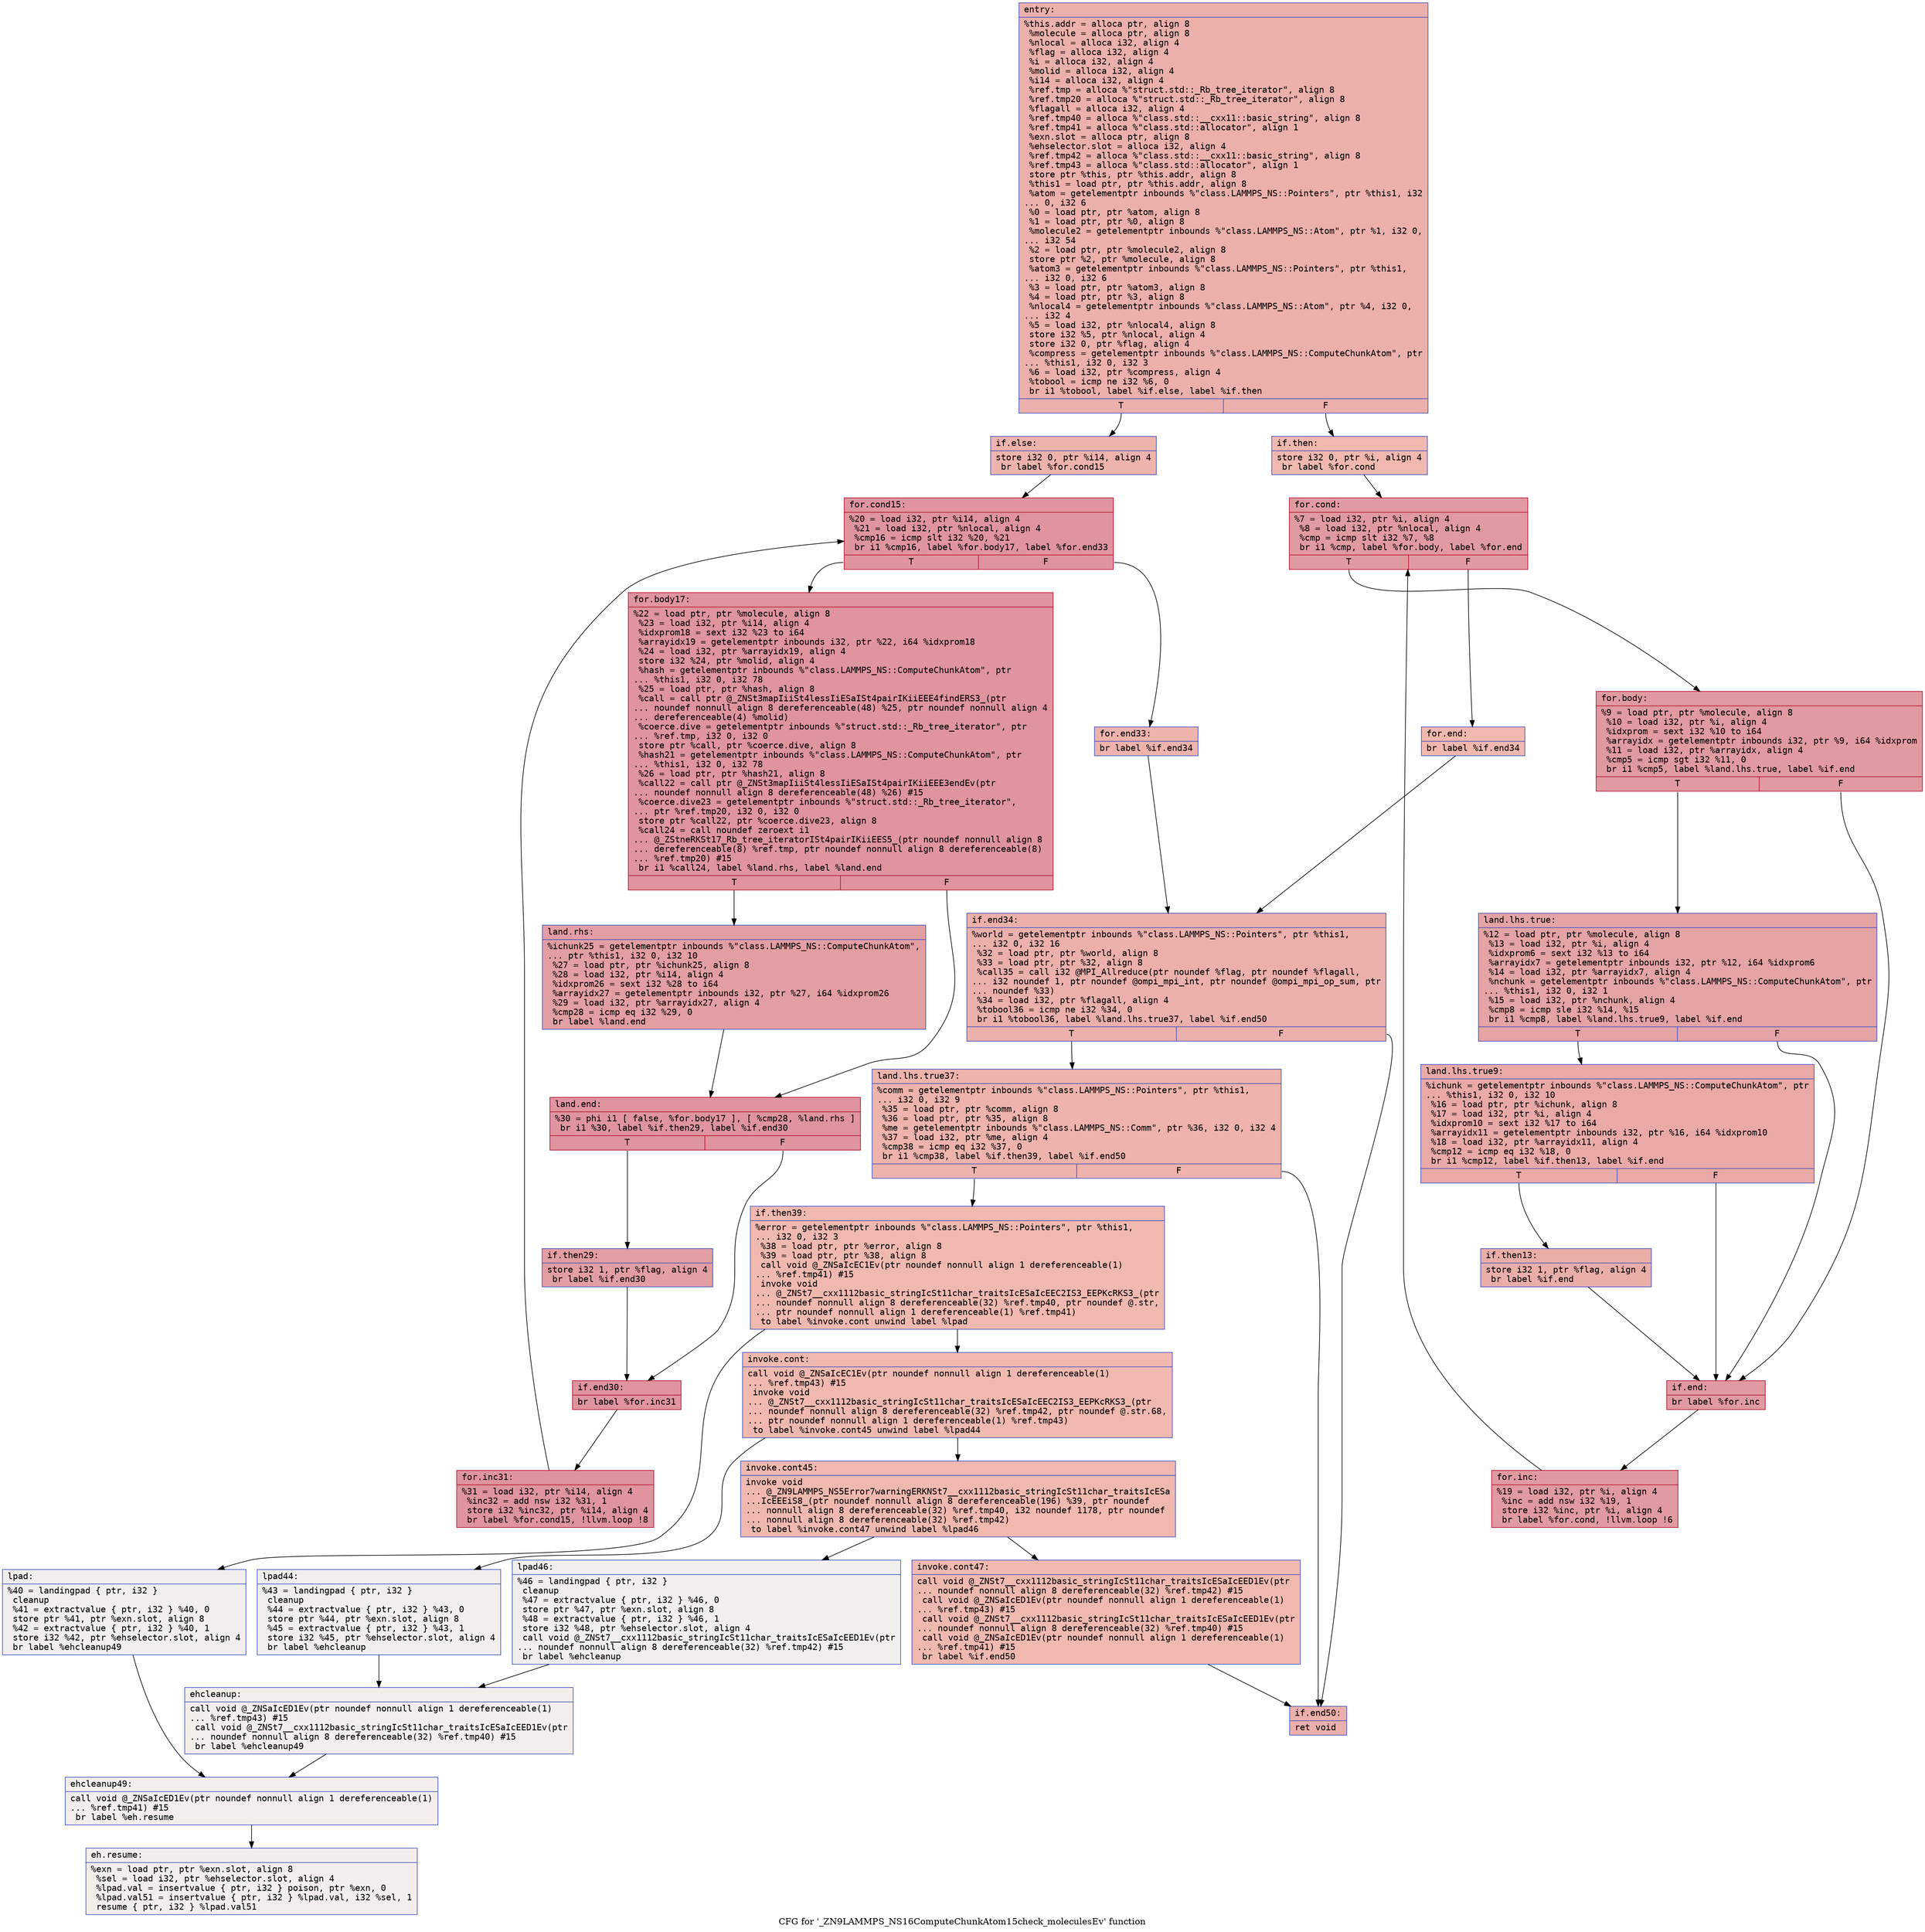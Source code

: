 digraph "CFG for '_ZN9LAMMPS_NS16ComputeChunkAtom15check_moleculesEv' function" {
	label="CFG for '_ZN9LAMMPS_NS16ComputeChunkAtom15check_moleculesEv' function";

	Node0x56369a81a900 [shape=record,color="#3d50c3ff", style=filled, fillcolor="#d24b4070" fontname="Courier",label="{entry:\l|  %this.addr = alloca ptr, align 8\l  %molecule = alloca ptr, align 8\l  %nlocal = alloca i32, align 4\l  %flag = alloca i32, align 4\l  %i = alloca i32, align 4\l  %molid = alloca i32, align 4\l  %i14 = alloca i32, align 4\l  %ref.tmp = alloca %\"struct.std::_Rb_tree_iterator\", align 8\l  %ref.tmp20 = alloca %\"struct.std::_Rb_tree_iterator\", align 8\l  %flagall = alloca i32, align 4\l  %ref.tmp40 = alloca %\"class.std::__cxx11::basic_string\", align 8\l  %ref.tmp41 = alloca %\"class.std::allocator\", align 1\l  %exn.slot = alloca ptr, align 8\l  %ehselector.slot = alloca i32, align 4\l  %ref.tmp42 = alloca %\"class.std::__cxx11::basic_string\", align 8\l  %ref.tmp43 = alloca %\"class.std::allocator\", align 1\l  store ptr %this, ptr %this.addr, align 8\l  %this1 = load ptr, ptr %this.addr, align 8\l  %atom = getelementptr inbounds %\"class.LAMMPS_NS::Pointers\", ptr %this1, i32\l... 0, i32 6\l  %0 = load ptr, ptr %atom, align 8\l  %1 = load ptr, ptr %0, align 8\l  %molecule2 = getelementptr inbounds %\"class.LAMMPS_NS::Atom\", ptr %1, i32 0,\l... i32 54\l  %2 = load ptr, ptr %molecule2, align 8\l  store ptr %2, ptr %molecule, align 8\l  %atom3 = getelementptr inbounds %\"class.LAMMPS_NS::Pointers\", ptr %this1,\l... i32 0, i32 6\l  %3 = load ptr, ptr %atom3, align 8\l  %4 = load ptr, ptr %3, align 8\l  %nlocal4 = getelementptr inbounds %\"class.LAMMPS_NS::Atom\", ptr %4, i32 0,\l... i32 4\l  %5 = load i32, ptr %nlocal4, align 8\l  store i32 %5, ptr %nlocal, align 4\l  store i32 0, ptr %flag, align 4\l  %compress = getelementptr inbounds %\"class.LAMMPS_NS::ComputeChunkAtom\", ptr\l... %this1, i32 0, i32 3\l  %6 = load i32, ptr %compress, align 4\l  %tobool = icmp ne i32 %6, 0\l  br i1 %tobool, label %if.else, label %if.then\l|{<s0>T|<s1>F}}"];
	Node0x56369a81a900:s0 -> Node0x56369a81afd0[tooltip="entry -> if.else\nProbability 62.50%" ];
	Node0x56369a81a900:s1 -> Node0x56369a81b040[tooltip="entry -> if.then\nProbability 37.50%" ];
	Node0x56369a81b040 [shape=record,color="#3d50c3ff", style=filled, fillcolor="#dc5d4a70" fontname="Courier",label="{if.then:\l|  store i32 0, ptr %i, align 4\l  br label %for.cond\l}"];
	Node0x56369a81b040 -> Node0x56369a81c390[tooltip="if.then -> for.cond\nProbability 100.00%" ];
	Node0x56369a81c390 [shape=record,color="#b70d28ff", style=filled, fillcolor="#bb1b2c70" fontname="Courier",label="{for.cond:\l|  %7 = load i32, ptr %i, align 4\l  %8 = load i32, ptr %nlocal, align 4\l  %cmp = icmp slt i32 %7, %8\l  br i1 %cmp, label %for.body, label %for.end\l|{<s0>T|<s1>F}}"];
	Node0x56369a81c390:s0 -> Node0x56369a81c630[tooltip="for.cond -> for.body\nProbability 96.88%" ];
	Node0x56369a81c390:s1 -> Node0x56369a81c6b0[tooltip="for.cond -> for.end\nProbability 3.12%" ];
	Node0x56369a81c630 [shape=record,color="#b70d28ff", style=filled, fillcolor="#bb1b2c70" fontname="Courier",label="{for.body:\l|  %9 = load ptr, ptr %molecule, align 8\l  %10 = load i32, ptr %i, align 4\l  %idxprom = sext i32 %10 to i64\l  %arrayidx = getelementptr inbounds i32, ptr %9, i64 %idxprom\l  %11 = load i32, ptr %arrayidx, align 4\l  %cmp5 = icmp sgt i32 %11, 0\l  br i1 %cmp5, label %land.lhs.true, label %if.end\l|{<s0>T|<s1>F}}"];
	Node0x56369a81c630:s0 -> Node0x56369a81cb60[tooltip="for.body -> land.lhs.true\nProbability 62.50%" ];
	Node0x56369a81c630:s1 -> Node0x56369a81cbe0[tooltip="for.body -> if.end\nProbability 37.50%" ];
	Node0x56369a81cb60 [shape=record,color="#3d50c3ff", style=filled, fillcolor="#c32e3170" fontname="Courier",label="{land.lhs.true:\l|  %12 = load ptr, ptr %molecule, align 8\l  %13 = load i32, ptr %i, align 4\l  %idxprom6 = sext i32 %13 to i64\l  %arrayidx7 = getelementptr inbounds i32, ptr %12, i64 %idxprom6\l  %14 = load i32, ptr %arrayidx7, align 4\l  %nchunk = getelementptr inbounds %\"class.LAMMPS_NS::ComputeChunkAtom\", ptr\l... %this1, i32 0, i32 1\l  %15 = load i32, ptr %nchunk, align 4\l  %cmp8 = icmp sle i32 %14, %15\l  br i1 %cmp8, label %land.lhs.true9, label %if.end\l|{<s0>T|<s1>F}}"];
	Node0x56369a81cb60:s0 -> Node0x56369a81d200[tooltip="land.lhs.true -> land.lhs.true9\nProbability 50.00%" ];
	Node0x56369a81cb60:s1 -> Node0x56369a81cbe0[tooltip="land.lhs.true -> if.end\nProbability 50.00%" ];
	Node0x56369a81d200 [shape=record,color="#3d50c3ff", style=filled, fillcolor="#ca3b3770" fontname="Courier",label="{land.lhs.true9:\l|  %ichunk = getelementptr inbounds %\"class.LAMMPS_NS::ComputeChunkAtom\", ptr\l... %this1, i32 0, i32 10\l  %16 = load ptr, ptr %ichunk, align 8\l  %17 = load i32, ptr %i, align 4\l  %idxprom10 = sext i32 %17 to i64\l  %arrayidx11 = getelementptr inbounds i32, ptr %16, i64 %idxprom10\l  %18 = load i32, ptr %arrayidx11, align 4\l  %cmp12 = icmp eq i32 %18, 0\l  br i1 %cmp12, label %if.then13, label %if.end\l|{<s0>T|<s1>F}}"];
	Node0x56369a81d200:s0 -> Node0x56369a81d7b0[tooltip="land.lhs.true9 -> if.then13\nProbability 37.50%" ];
	Node0x56369a81d200:s1 -> Node0x56369a81cbe0[tooltip="land.lhs.true9 -> if.end\nProbability 62.50%" ];
	Node0x56369a81d7b0 [shape=record,color="#3d50c3ff", style=filled, fillcolor="#d0473d70" fontname="Courier",label="{if.then13:\l|  store i32 1, ptr %flag, align 4\l  br label %if.end\l}"];
	Node0x56369a81d7b0 -> Node0x56369a81cbe0[tooltip="if.then13 -> if.end\nProbability 100.00%" ];
	Node0x56369a81cbe0 [shape=record,color="#b70d28ff", style=filled, fillcolor="#bb1b2c70" fontname="Courier",label="{if.end:\l|  br label %for.inc\l}"];
	Node0x56369a81cbe0 -> Node0x56369a81d9f0[tooltip="if.end -> for.inc\nProbability 100.00%" ];
	Node0x56369a81d9f0 [shape=record,color="#b70d28ff", style=filled, fillcolor="#bb1b2c70" fontname="Courier",label="{for.inc:\l|  %19 = load i32, ptr %i, align 4\l  %inc = add nsw i32 %19, 1\l  store i32 %inc, ptr %i, align 4\l  br label %for.cond, !llvm.loop !6\l}"];
	Node0x56369a81d9f0 -> Node0x56369a81c390[tooltip="for.inc -> for.cond\nProbability 100.00%" ];
	Node0x56369a81c6b0 [shape=record,color="#3d50c3ff", style=filled, fillcolor="#dc5d4a70" fontname="Courier",label="{for.end:\l|  br label %if.end34\l}"];
	Node0x56369a81c6b0 -> Node0x56369a81dda0[tooltip="for.end -> if.end34\nProbability 100.00%" ];
	Node0x56369a81afd0 [shape=record,color="#3d50c3ff", style=filled, fillcolor="#d6524470" fontname="Courier",label="{if.else:\l|  store i32 0, ptr %i14, align 4\l  br label %for.cond15\l}"];
	Node0x56369a81afd0 -> Node0x56369a81c0e0[tooltip="if.else -> for.cond15\nProbability 100.00%" ];
	Node0x56369a81c0e0 [shape=record,color="#b70d28ff", style=filled, fillcolor="#b70d2870" fontname="Courier",label="{for.cond15:\l|  %20 = load i32, ptr %i14, align 4\l  %21 = load i32, ptr %nlocal, align 4\l  %cmp16 = icmp slt i32 %20, %21\l  br i1 %cmp16, label %for.body17, label %for.end33\l|{<s0>T|<s1>F}}"];
	Node0x56369a81c0e0:s0 -> Node0x56369a7e3fc0[tooltip="for.cond15 -> for.body17\nProbability 96.88%" ];
	Node0x56369a81c0e0:s1 -> Node0x56369a7f4990[tooltip="for.cond15 -> for.end33\nProbability 3.12%" ];
	Node0x56369a7e3fc0 [shape=record,color="#b70d28ff", style=filled, fillcolor="#b70d2870" fontname="Courier",label="{for.body17:\l|  %22 = load ptr, ptr %molecule, align 8\l  %23 = load i32, ptr %i14, align 4\l  %idxprom18 = sext i32 %23 to i64\l  %arrayidx19 = getelementptr inbounds i32, ptr %22, i64 %idxprom18\l  %24 = load i32, ptr %arrayidx19, align 4\l  store i32 %24, ptr %molid, align 4\l  %hash = getelementptr inbounds %\"class.LAMMPS_NS::ComputeChunkAtom\", ptr\l... %this1, i32 0, i32 78\l  %25 = load ptr, ptr %hash, align 8\l  %call = call ptr @_ZNSt3mapIiiSt4lessIiESaISt4pairIKiiEEE4findERS3_(ptr\l... noundef nonnull align 8 dereferenceable(48) %25, ptr noundef nonnull align 4\l... dereferenceable(4) %molid)\l  %coerce.dive = getelementptr inbounds %\"struct.std::_Rb_tree_iterator\", ptr\l... %ref.tmp, i32 0, i32 0\l  store ptr %call, ptr %coerce.dive, align 8\l  %hash21 = getelementptr inbounds %\"class.LAMMPS_NS::ComputeChunkAtom\", ptr\l... %this1, i32 0, i32 78\l  %26 = load ptr, ptr %hash21, align 8\l  %call22 = call ptr @_ZNSt3mapIiiSt4lessIiESaISt4pairIKiiEEE3endEv(ptr\l... noundef nonnull align 8 dereferenceable(48) %26) #15\l  %coerce.dive23 = getelementptr inbounds %\"struct.std::_Rb_tree_iterator\",\l... ptr %ref.tmp20, i32 0, i32 0\l  store ptr %call22, ptr %coerce.dive23, align 8\l  %call24 = call noundef zeroext i1\l... @_ZStneRKSt17_Rb_tree_iteratorISt4pairIKiiEES5_(ptr noundef nonnull align 8\l... dereferenceable(8) %ref.tmp, ptr noundef nonnull align 8 dereferenceable(8)\l... %ref.tmp20) #15\l  br i1 %call24, label %land.rhs, label %land.end\l|{<s0>T|<s1>F}}"];
	Node0x56369a7e3fc0:s0 -> Node0x56369a81f2e0[tooltip="for.body17 -> land.rhs\nProbability 50.00%" ];
	Node0x56369a7e3fc0:s1 -> Node0x56369a81f360[tooltip="for.body17 -> land.end\nProbability 50.00%" ];
	Node0x56369a81f2e0 [shape=record,color="#3d50c3ff", style=filled, fillcolor="#be242e70" fontname="Courier",label="{land.rhs:\l|  %ichunk25 = getelementptr inbounds %\"class.LAMMPS_NS::ComputeChunkAtom\",\l... ptr %this1, i32 0, i32 10\l  %27 = load ptr, ptr %ichunk25, align 8\l  %28 = load i32, ptr %i14, align 4\l  %idxprom26 = sext i32 %28 to i64\l  %arrayidx27 = getelementptr inbounds i32, ptr %27, i64 %idxprom26\l  %29 = load i32, ptr %arrayidx27, align 4\l  %cmp28 = icmp eq i32 %29, 0\l  br label %land.end\l}"];
	Node0x56369a81f2e0 -> Node0x56369a81f360[tooltip="land.rhs -> land.end\nProbability 100.00%" ];
	Node0x56369a81f360 [shape=record,color="#b70d28ff", style=filled, fillcolor="#b70d2870" fontname="Courier",label="{land.end:\l|  %30 = phi i1 [ false, %for.body17 ], [ %cmp28, %land.rhs ]\l  br i1 %30, label %if.then29, label %if.end30\l|{<s0>T|<s1>F}}"];
	Node0x56369a81f360:s0 -> Node0x56369a81f9d0[tooltip="land.end -> if.then29\nProbability 50.00%" ];
	Node0x56369a81f360:s1 -> Node0x56369a81fab0[tooltip="land.end -> if.end30\nProbability 50.00%" ];
	Node0x56369a81f9d0 [shape=record,color="#3d50c3ff", style=filled, fillcolor="#be242e70" fontname="Courier",label="{if.then29:\l|  store i32 1, ptr %flag, align 4\l  br label %if.end30\l}"];
	Node0x56369a81f9d0 -> Node0x56369a81fab0[tooltip="if.then29 -> if.end30\nProbability 100.00%" ];
	Node0x56369a81fab0 [shape=record,color="#b70d28ff", style=filled, fillcolor="#b70d2870" fontname="Courier",label="{if.end30:\l|  br label %for.inc31\l}"];
	Node0x56369a81fab0 -> Node0x56369a81fd50[tooltip="if.end30 -> for.inc31\nProbability 100.00%" ];
	Node0x56369a81fd50 [shape=record,color="#b70d28ff", style=filled, fillcolor="#b70d2870" fontname="Courier",label="{for.inc31:\l|  %31 = load i32, ptr %i14, align 4\l  %inc32 = add nsw i32 %31, 1\l  store i32 %inc32, ptr %i14, align 4\l  br label %for.cond15, !llvm.loop !8\l}"];
	Node0x56369a81fd50 -> Node0x56369a81c0e0[tooltip="for.inc31 -> for.cond15\nProbability 100.00%" ];
	Node0x56369a7f4990 [shape=record,color="#3d50c3ff", style=filled, fillcolor="#d6524470" fontname="Courier",label="{for.end33:\l|  br label %if.end34\l}"];
	Node0x56369a7f4990 -> Node0x56369a81dda0[tooltip="for.end33 -> if.end34\nProbability 100.00%" ];
	Node0x56369a81dda0 [shape=record,color="#3d50c3ff", style=filled, fillcolor="#d24b4070" fontname="Courier",label="{if.end34:\l|  %world = getelementptr inbounds %\"class.LAMMPS_NS::Pointers\", ptr %this1,\l... i32 0, i32 16\l  %32 = load ptr, ptr %world, align 8\l  %33 = load ptr, ptr %32, align 8\l  %call35 = call i32 @MPI_Allreduce(ptr noundef %flag, ptr noundef %flagall,\l... i32 noundef 1, ptr noundef @ompi_mpi_int, ptr noundef @ompi_mpi_op_sum, ptr\l... noundef %33)\l  %34 = load i32, ptr %flagall, align 4\l  %tobool36 = icmp ne i32 %34, 0\l  br i1 %tobool36, label %land.lhs.true37, label %if.end50\l|{<s0>T|<s1>F}}"];
	Node0x56369a81dda0:s0 -> Node0x56369a8206b0[tooltip="if.end34 -> land.lhs.true37\nProbability 62.50%" ];
	Node0x56369a81dda0:s1 -> Node0x56369a820730[tooltip="if.end34 -> if.end50\nProbability 37.50%" ];
	Node0x56369a8206b0 [shape=record,color="#3d50c3ff", style=filled, fillcolor="#d6524470" fontname="Courier",label="{land.lhs.true37:\l|  %comm = getelementptr inbounds %\"class.LAMMPS_NS::Pointers\", ptr %this1,\l... i32 0, i32 9\l  %35 = load ptr, ptr %comm, align 8\l  %36 = load ptr, ptr %35, align 8\l  %me = getelementptr inbounds %\"class.LAMMPS_NS::Comm\", ptr %36, i32 0, i32 4\l  %37 = load i32, ptr %me, align 4\l  %cmp38 = icmp eq i32 %37, 0\l  br i1 %cmp38, label %if.then39, label %if.end50\l|{<s0>T|<s1>F}}"];
	Node0x56369a8206b0:s0 -> Node0x56369a820c60[tooltip="land.lhs.true37 -> if.then39\nProbability 37.50%" ];
	Node0x56369a8206b0:s1 -> Node0x56369a820730[tooltip="land.lhs.true37 -> if.end50\nProbability 62.50%" ];
	Node0x56369a820c60 [shape=record,color="#3d50c3ff", style=filled, fillcolor="#de614d70" fontname="Courier",label="{if.then39:\l|  %error = getelementptr inbounds %\"class.LAMMPS_NS::Pointers\", ptr %this1,\l... i32 0, i32 3\l  %38 = load ptr, ptr %error, align 8\l  %39 = load ptr, ptr %38, align 8\l  call void @_ZNSaIcEC1Ev(ptr noundef nonnull align 1 dereferenceable(1)\l... %ref.tmp41) #15\l  invoke void\l... @_ZNSt7__cxx1112basic_stringIcSt11char_traitsIcESaIcEEC2IS3_EEPKcRKS3_(ptr\l... noundef nonnull align 8 dereferenceable(32) %ref.tmp40, ptr noundef @.str,\l... ptr noundef nonnull align 1 dereferenceable(1) %ref.tmp41)\l          to label %invoke.cont unwind label %lpad\l}"];
	Node0x56369a820c60 -> Node0x56369a8210c0[tooltip="if.then39 -> invoke.cont\nProbability 100.00%" ];
	Node0x56369a820c60 -> Node0x56369a821140[tooltip="if.then39 -> lpad\nProbability 0.00%" ];
	Node0x56369a8210c0 [shape=record,color="#3d50c3ff", style=filled, fillcolor="#de614d70" fontname="Courier",label="{invoke.cont:\l|  call void @_ZNSaIcEC1Ev(ptr noundef nonnull align 1 dereferenceable(1)\l... %ref.tmp43) #15\l  invoke void\l... @_ZNSt7__cxx1112basic_stringIcSt11char_traitsIcESaIcEEC2IS3_EEPKcRKS3_(ptr\l... noundef nonnull align 8 dereferenceable(32) %ref.tmp42, ptr noundef @.str.68,\l... ptr noundef nonnull align 1 dereferenceable(1) %ref.tmp43)\l          to label %invoke.cont45 unwind label %lpad44\l}"];
	Node0x56369a8210c0 -> Node0x56369a821460[tooltip="invoke.cont -> invoke.cont45\nProbability 100.00%" ];
	Node0x56369a8210c0 -> Node0x56369a8214b0[tooltip="invoke.cont -> lpad44\nProbability 0.00%" ];
	Node0x56369a821460 [shape=record,color="#3d50c3ff", style=filled, fillcolor="#de614d70" fontname="Courier",label="{invoke.cont45:\l|  invoke void\l... @_ZN9LAMMPS_NS5Error7warningERKNSt7__cxx1112basic_stringIcSt11char_traitsIcESa\l...IcEEEiS8_(ptr noundef nonnull align 8 dereferenceable(196) %39, ptr noundef\l... nonnull align 8 dereferenceable(32) %ref.tmp40, i32 noundef 1178, ptr noundef\l... nonnull align 8 dereferenceable(32) %ref.tmp42)\l          to label %invoke.cont47 unwind label %lpad46\l}"];
	Node0x56369a821460 -> Node0x56369a821410[tooltip="invoke.cont45 -> invoke.cont47\nProbability 100.00%" ];
	Node0x56369a821460 -> Node0x56369a821770[tooltip="invoke.cont45 -> lpad46\nProbability 0.00%" ];
	Node0x56369a821410 [shape=record,color="#3d50c3ff", style=filled, fillcolor="#de614d70" fontname="Courier",label="{invoke.cont47:\l|  call void @_ZNSt7__cxx1112basic_stringIcSt11char_traitsIcESaIcEED1Ev(ptr\l... noundef nonnull align 8 dereferenceable(32) %ref.tmp42) #15\l  call void @_ZNSaIcED1Ev(ptr noundef nonnull align 1 dereferenceable(1)\l... %ref.tmp43) #15\l  call void @_ZNSt7__cxx1112basic_stringIcSt11char_traitsIcESaIcEED1Ev(ptr\l... noundef nonnull align 8 dereferenceable(32) %ref.tmp40) #15\l  call void @_ZNSaIcED1Ev(ptr noundef nonnull align 1 dereferenceable(1)\l... %ref.tmp41) #15\l  br label %if.end50\l}"];
	Node0x56369a821410 -> Node0x56369a820730[tooltip="invoke.cont47 -> if.end50\nProbability 100.00%" ];
	Node0x56369a821140 [shape=record,color="#3d50c3ff", style=filled, fillcolor="#e0dbd870" fontname="Courier",label="{lpad:\l|  %40 = landingpad \{ ptr, i32 \}\l          cleanup\l  %41 = extractvalue \{ ptr, i32 \} %40, 0\l  store ptr %41, ptr %exn.slot, align 8\l  %42 = extractvalue \{ ptr, i32 \} %40, 1\l  store i32 %42, ptr %ehselector.slot, align 4\l  br label %ehcleanup49\l}"];
	Node0x56369a821140 -> Node0x56369a822230[tooltip="lpad -> ehcleanup49\nProbability 100.00%" ];
	Node0x56369a8214b0 [shape=record,color="#3d50c3ff", style=filled, fillcolor="#e0dbd870" fontname="Courier",label="{lpad44:\l|  %43 = landingpad \{ ptr, i32 \}\l          cleanup\l  %44 = extractvalue \{ ptr, i32 \} %43, 0\l  store ptr %44, ptr %exn.slot, align 8\l  %45 = extractvalue \{ ptr, i32 \} %43, 1\l  store i32 %45, ptr %ehselector.slot, align 4\l  br label %ehcleanup\l}"];
	Node0x56369a8214b0 -> Node0x56369a8225a0[tooltip="lpad44 -> ehcleanup\nProbability 100.00%" ];
	Node0x56369a821770 [shape=record,color="#3d50c3ff", style=filled, fillcolor="#e0dbd870" fontname="Courier",label="{lpad46:\l|  %46 = landingpad \{ ptr, i32 \}\l          cleanup\l  %47 = extractvalue \{ ptr, i32 \} %46, 0\l  store ptr %47, ptr %exn.slot, align 8\l  %48 = extractvalue \{ ptr, i32 \} %46, 1\l  store i32 %48, ptr %ehselector.slot, align 4\l  call void @_ZNSt7__cxx1112basic_stringIcSt11char_traitsIcESaIcEED1Ev(ptr\l... noundef nonnull align 8 dereferenceable(32) %ref.tmp42) #15\l  br label %ehcleanup\l}"];
	Node0x56369a821770 -> Node0x56369a8225a0[tooltip="lpad46 -> ehcleanup\nProbability 100.00%" ];
	Node0x56369a8225a0 [shape=record,color="#3d50c3ff", style=filled, fillcolor="#e3d9d370" fontname="Courier",label="{ehcleanup:\l|  call void @_ZNSaIcED1Ev(ptr noundef nonnull align 1 dereferenceable(1)\l... %ref.tmp43) #15\l  call void @_ZNSt7__cxx1112basic_stringIcSt11char_traitsIcESaIcEED1Ev(ptr\l... noundef nonnull align 8 dereferenceable(32) %ref.tmp40) #15\l  br label %ehcleanup49\l}"];
	Node0x56369a8225a0 -> Node0x56369a822230[tooltip="ehcleanup -> ehcleanup49\nProbability 100.00%" ];
	Node0x56369a822230 [shape=record,color="#3d50c3ff", style=filled, fillcolor="#e5d8d170" fontname="Courier",label="{ehcleanup49:\l|  call void @_ZNSaIcED1Ev(ptr noundef nonnull align 1 dereferenceable(1)\l... %ref.tmp41) #15\l  br label %eh.resume\l}"];
	Node0x56369a822230 -> Node0x56369a823660[tooltip="ehcleanup49 -> eh.resume\nProbability 100.00%" ];
	Node0x56369a820730 [shape=record,color="#3d50c3ff", style=filled, fillcolor="#d24b4070" fontname="Courier",label="{if.end50:\l|  ret void\l}"];
	Node0x56369a823660 [shape=record,color="#3d50c3ff", style=filled, fillcolor="#e5d8d170" fontname="Courier",label="{eh.resume:\l|  %exn = load ptr, ptr %exn.slot, align 8\l  %sel = load i32, ptr %ehselector.slot, align 4\l  %lpad.val = insertvalue \{ ptr, i32 \} poison, ptr %exn, 0\l  %lpad.val51 = insertvalue \{ ptr, i32 \} %lpad.val, i32 %sel, 1\l  resume \{ ptr, i32 \} %lpad.val51\l}"];
}
